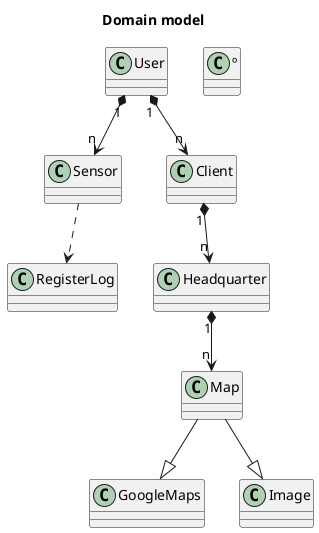 @startuml
title Domain model
class User
class º
class Headquarter
class Map
class GoogleMaps
class Image
class Sensor
class RegisterLog

User "1" *--> "n" Sensor
User "1" *--> "n" Client
Client "1" *--> "n" Headquarter
Headquarter "1" *--> "n" Map
Map -down-|> GoogleMaps
Map -down-|> Image

Sensor ..> RegisterLog
@enduml